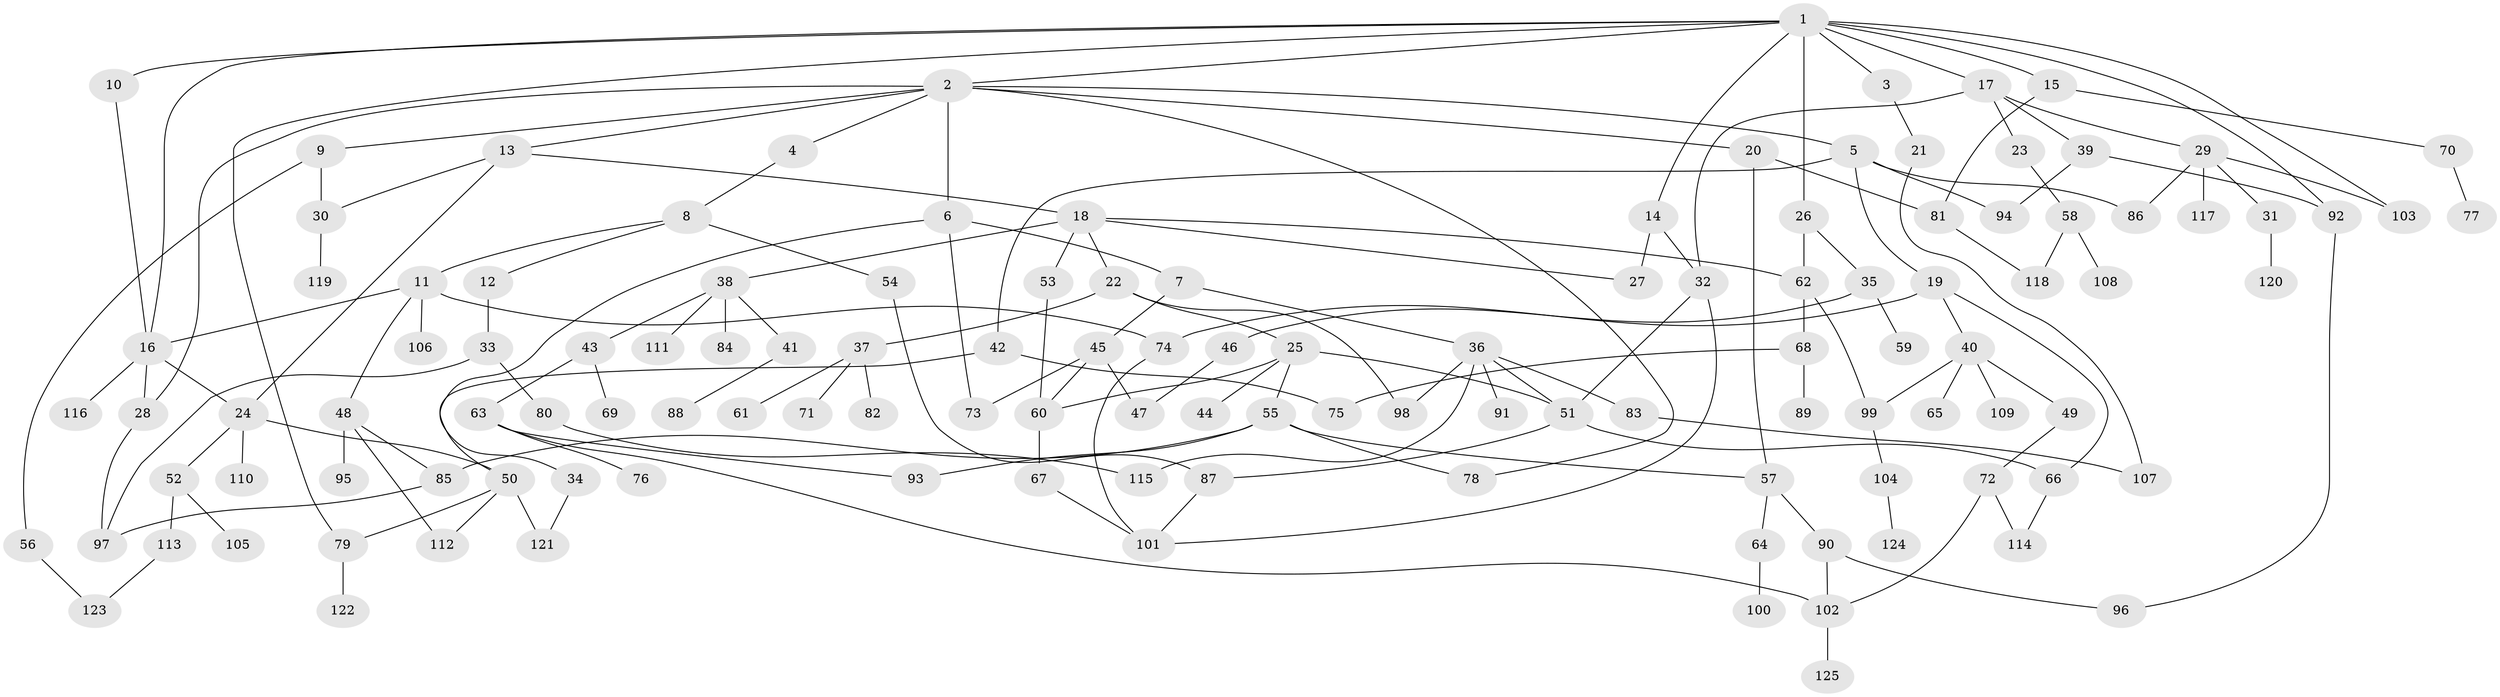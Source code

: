 // coarse degree distribution, {10: 0.02631578947368421, 2: 0.25, 6: 0.039473684210526314, 4: 0.23684210526315788, 3: 0.19736842105263158, 7: 0.013157894736842105, 5: 0.06578947368421052, 1: 0.17105263157894737}
// Generated by graph-tools (version 1.1) at 2025/48/03/04/25 22:48:38]
// undirected, 125 vertices, 170 edges
graph export_dot {
  node [color=gray90,style=filled];
  1;
  2;
  3;
  4;
  5;
  6;
  7;
  8;
  9;
  10;
  11;
  12;
  13;
  14;
  15;
  16;
  17;
  18;
  19;
  20;
  21;
  22;
  23;
  24;
  25;
  26;
  27;
  28;
  29;
  30;
  31;
  32;
  33;
  34;
  35;
  36;
  37;
  38;
  39;
  40;
  41;
  42;
  43;
  44;
  45;
  46;
  47;
  48;
  49;
  50;
  51;
  52;
  53;
  54;
  55;
  56;
  57;
  58;
  59;
  60;
  61;
  62;
  63;
  64;
  65;
  66;
  67;
  68;
  69;
  70;
  71;
  72;
  73;
  74;
  75;
  76;
  77;
  78;
  79;
  80;
  81;
  82;
  83;
  84;
  85;
  86;
  87;
  88;
  89;
  90;
  91;
  92;
  93;
  94;
  95;
  96;
  97;
  98;
  99;
  100;
  101;
  102;
  103;
  104;
  105;
  106;
  107;
  108;
  109;
  110;
  111;
  112;
  113;
  114;
  115;
  116;
  117;
  118;
  119;
  120;
  121;
  122;
  123;
  124;
  125;
  1 -- 2;
  1 -- 3;
  1 -- 10;
  1 -- 14;
  1 -- 15;
  1 -- 17;
  1 -- 26;
  1 -- 79;
  1 -- 103;
  1 -- 16;
  1 -- 92;
  2 -- 4;
  2 -- 5;
  2 -- 6;
  2 -- 9;
  2 -- 13;
  2 -- 20;
  2 -- 28;
  2 -- 78;
  3 -- 21;
  4 -- 8;
  5 -- 19;
  5 -- 42;
  5 -- 86;
  5 -- 94;
  6 -- 7;
  6 -- 34;
  6 -- 73;
  7 -- 36;
  7 -- 45;
  8 -- 11;
  8 -- 12;
  8 -- 54;
  9 -- 56;
  9 -- 30;
  10 -- 16;
  11 -- 16;
  11 -- 48;
  11 -- 74;
  11 -- 106;
  12 -- 33;
  13 -- 18;
  13 -- 30;
  13 -- 24;
  14 -- 27;
  14 -- 32;
  15 -- 70;
  15 -- 81;
  16 -- 24;
  16 -- 28;
  16 -- 116;
  17 -- 23;
  17 -- 29;
  17 -- 32;
  17 -- 39;
  18 -- 22;
  18 -- 38;
  18 -- 53;
  18 -- 62;
  18 -- 27;
  19 -- 40;
  19 -- 66;
  19 -- 74;
  20 -- 57;
  20 -- 81;
  21 -- 107;
  22 -- 25;
  22 -- 37;
  22 -- 98;
  23 -- 58;
  24 -- 52;
  24 -- 110;
  24 -- 50;
  25 -- 44;
  25 -- 55;
  25 -- 60;
  25 -- 51;
  26 -- 35;
  26 -- 62;
  28 -- 97;
  29 -- 31;
  29 -- 117;
  29 -- 86;
  29 -- 103;
  30 -- 119;
  31 -- 120;
  32 -- 101;
  32 -- 51;
  33 -- 80;
  33 -- 97;
  34 -- 121;
  35 -- 46;
  35 -- 59;
  36 -- 51;
  36 -- 83;
  36 -- 91;
  36 -- 98;
  36 -- 115;
  37 -- 61;
  37 -- 71;
  37 -- 82;
  38 -- 41;
  38 -- 43;
  38 -- 84;
  38 -- 111;
  39 -- 92;
  39 -- 94;
  40 -- 49;
  40 -- 65;
  40 -- 109;
  40 -- 99;
  41 -- 88;
  42 -- 50;
  42 -- 75;
  43 -- 63;
  43 -- 69;
  45 -- 47;
  45 -- 60;
  45 -- 73;
  46 -- 47;
  48 -- 85;
  48 -- 95;
  48 -- 112;
  49 -- 72;
  50 -- 112;
  50 -- 79;
  50 -- 121;
  51 -- 66;
  51 -- 87;
  52 -- 105;
  52 -- 113;
  53 -- 60;
  54 -- 87;
  55 -- 78;
  55 -- 93;
  55 -- 85;
  55 -- 57;
  56 -- 123;
  57 -- 64;
  57 -- 90;
  58 -- 108;
  58 -- 118;
  60 -- 67;
  62 -- 68;
  62 -- 99;
  63 -- 76;
  63 -- 93;
  63 -- 102;
  64 -- 100;
  66 -- 114;
  67 -- 101;
  68 -- 75;
  68 -- 89;
  70 -- 77;
  72 -- 102;
  72 -- 114;
  74 -- 101;
  79 -- 122;
  80 -- 115;
  81 -- 118;
  83 -- 107;
  85 -- 97;
  87 -- 101;
  90 -- 96;
  90 -- 102;
  92 -- 96;
  99 -- 104;
  102 -- 125;
  104 -- 124;
  113 -- 123;
}
